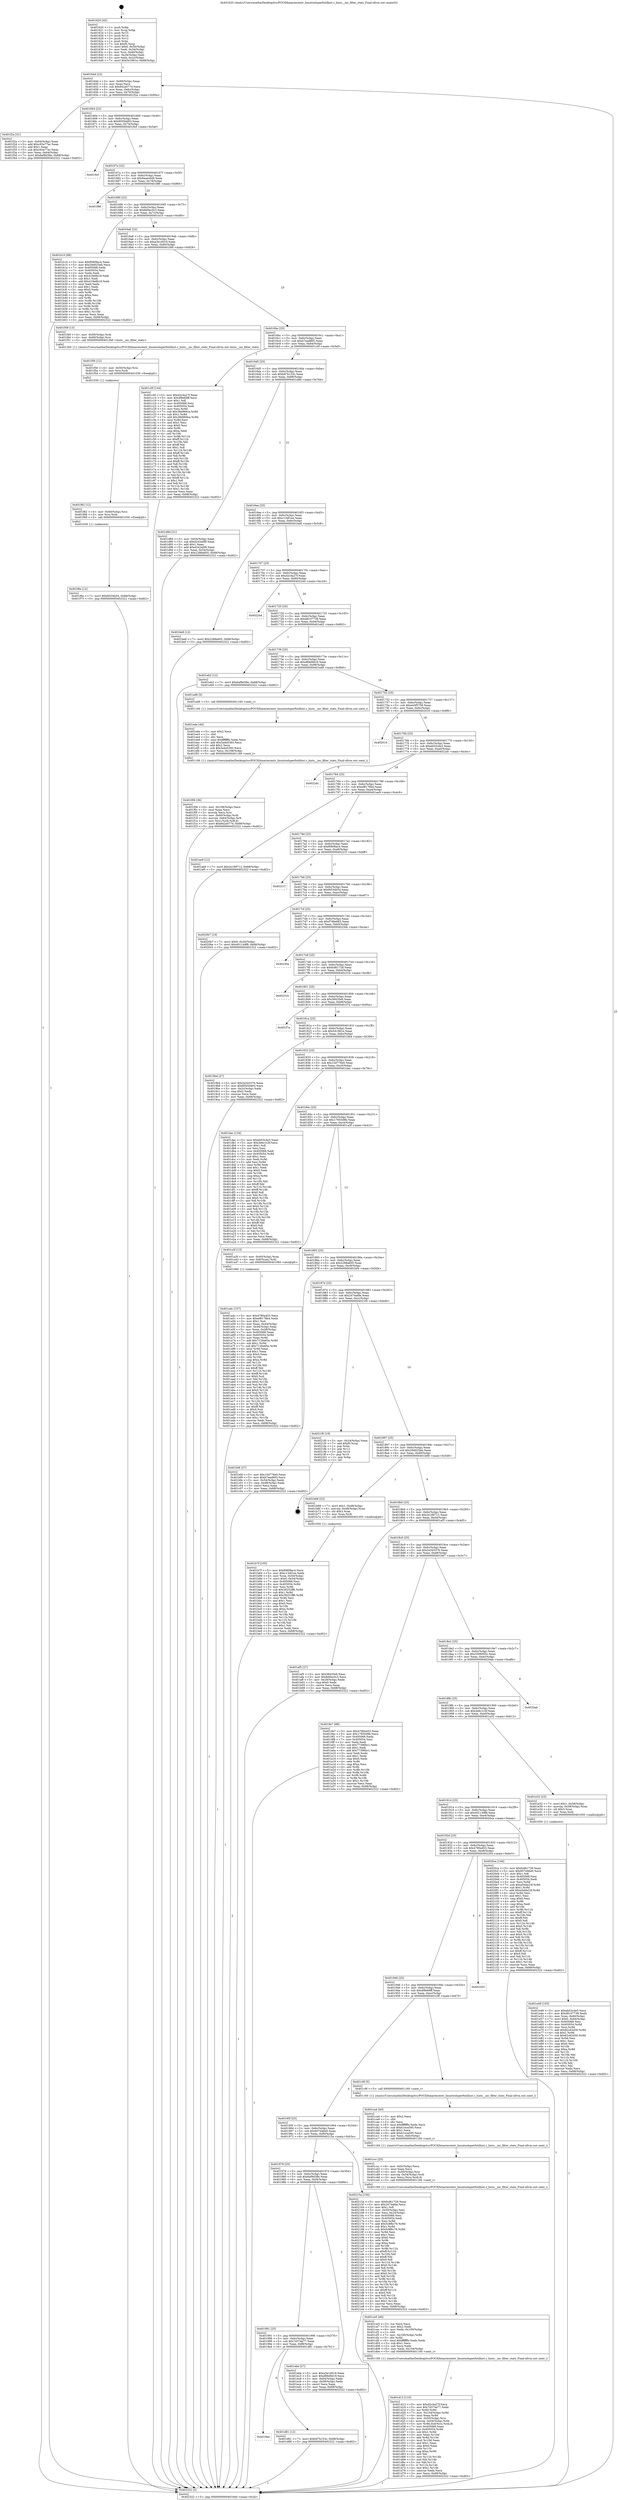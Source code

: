 digraph "0x401620" {
  label = "0x401620 (/mnt/c/Users/mathe/Desktop/tcc/POCII/binaries/extr_linuxtoolsperfutilhist.c_hists__inc_filter_stats_Final-ollvm.out::main(0))"
  labelloc = "t"
  node[shape=record]

  Entry [label="",width=0.3,height=0.3,shape=circle,fillcolor=black,style=filled]
  "0x40164d" [label="{
     0x40164d [23]\l
     | [instrs]\l
     &nbsp;&nbsp;0x40164d \<+3\>: mov -0x68(%rbp),%eax\l
     &nbsp;&nbsp;0x401650 \<+2\>: mov %eax,%ecx\l
     &nbsp;&nbsp;0x401652 \<+6\>: sub $0x842a077d,%ecx\l
     &nbsp;&nbsp;0x401658 \<+3\>: mov %eax,-0x6c(%rbp)\l
     &nbsp;&nbsp;0x40165b \<+3\>: mov %ecx,-0x70(%rbp)\l
     &nbsp;&nbsp;0x40165e \<+6\>: je 0000000000401f2a \<main+0x90a\>\l
  }"]
  "0x401f2a" [label="{
     0x401f2a [31]\l
     | [instrs]\l
     &nbsp;&nbsp;0x401f2a \<+3\>: mov -0x64(%rbp),%eax\l
     &nbsp;&nbsp;0x401f2d \<+5\>: add $0xc93a77ac,%eax\l
     &nbsp;&nbsp;0x401f32 \<+3\>: add $0x1,%eax\l
     &nbsp;&nbsp;0x401f35 \<+5\>: sub $0xc93a77ac,%eax\l
     &nbsp;&nbsp;0x401f3a \<+3\>: mov %eax,-0x64(%rbp)\l
     &nbsp;&nbsp;0x401f3d \<+7\>: movl $0x6af9d38e,-0x68(%rbp)\l
     &nbsp;&nbsp;0x401f44 \<+5\>: jmp 0000000000402322 \<main+0xd02\>\l
  }"]
  "0x401664" [label="{
     0x401664 [22]\l
     | [instrs]\l
     &nbsp;&nbsp;0x401664 \<+5\>: jmp 0000000000401669 \<main+0x49\>\l
     &nbsp;&nbsp;0x401669 \<+3\>: mov -0x6c(%rbp),%eax\l
     &nbsp;&nbsp;0x40166c \<+5\>: sub $0x8505dd03,%eax\l
     &nbsp;&nbsp;0x401671 \<+3\>: mov %eax,-0x74(%rbp)\l
     &nbsp;&nbsp;0x401674 \<+6\>: je 00000000004019cf \<main+0x3af\>\l
  }"]
  Exit [label="",width=0.3,height=0.3,shape=circle,fillcolor=black,style=filled,peripheries=2]
  "0x4019cf" [label="{
     0x4019cf\l
  }", style=dashed]
  "0x40167a" [label="{
     0x40167a [22]\l
     | [instrs]\l
     &nbsp;&nbsp;0x40167a \<+5\>: jmp 000000000040167f \<main+0x5f\>\l
     &nbsp;&nbsp;0x40167f \<+3\>: mov -0x6c(%rbp),%eax\l
     &nbsp;&nbsp;0x401682 \<+5\>: sub $0x8aaec649,%eax\l
     &nbsp;&nbsp;0x401687 \<+3\>: mov %eax,-0x78(%rbp)\l
     &nbsp;&nbsp;0x40168a \<+6\>: je 0000000000401f86 \<main+0x966\>\l
  }"]
  "0x401f6e" [label="{
     0x401f6e [12]\l
     | [instrs]\l
     &nbsp;&nbsp;0x401f6e \<+7\>: movl $0xf4534b54,-0x68(%rbp)\l
     &nbsp;&nbsp;0x401f75 \<+5\>: jmp 0000000000402322 \<main+0xd02\>\l
  }"]
  "0x401f86" [label="{
     0x401f86\l
  }", style=dashed]
  "0x401690" [label="{
     0x401690 [22]\l
     | [instrs]\l
     &nbsp;&nbsp;0x401690 \<+5\>: jmp 0000000000401695 \<main+0x75\>\l
     &nbsp;&nbsp;0x401695 \<+3\>: mov -0x6c(%rbp),%eax\l
     &nbsp;&nbsp;0x401698 \<+5\>: sub $0x8d0ec0c3,%eax\l
     &nbsp;&nbsp;0x40169d \<+3\>: mov %eax,-0x7c(%rbp)\l
     &nbsp;&nbsp;0x4016a0 \<+6\>: je 0000000000401b10 \<main+0x4f0\>\l
  }"]
  "0x401f62" [label="{
     0x401f62 [12]\l
     | [instrs]\l
     &nbsp;&nbsp;0x401f62 \<+4\>: mov -0x60(%rbp),%rsi\l
     &nbsp;&nbsp;0x401f66 \<+3\>: mov %rsi,%rdi\l
     &nbsp;&nbsp;0x401f69 \<+5\>: call 0000000000401030 \<free@plt\>\l
     | [calls]\l
     &nbsp;&nbsp;0x401030 \{1\} (unknown)\l
  }"]
  "0x401b10" [label="{
     0x401b10 [88]\l
     | [instrs]\l
     &nbsp;&nbsp;0x401b10 \<+5\>: mov $0xf0808ac4,%eax\l
     &nbsp;&nbsp;0x401b15 \<+5\>: mov $0x29d025eb,%ecx\l
     &nbsp;&nbsp;0x401b1a \<+7\>: mov 0x405068,%edx\l
     &nbsp;&nbsp;0x401b21 \<+7\>: mov 0x405054,%esi\l
     &nbsp;&nbsp;0x401b28 \<+2\>: mov %edx,%edi\l
     &nbsp;&nbsp;0x401b2a \<+6\>: sub $0x419e8b18,%edi\l
     &nbsp;&nbsp;0x401b30 \<+3\>: sub $0x1,%edi\l
     &nbsp;&nbsp;0x401b33 \<+6\>: add $0x419e8b18,%edi\l
     &nbsp;&nbsp;0x401b39 \<+3\>: imul %edi,%edx\l
     &nbsp;&nbsp;0x401b3c \<+3\>: and $0x1,%edx\l
     &nbsp;&nbsp;0x401b3f \<+3\>: cmp $0x0,%edx\l
     &nbsp;&nbsp;0x401b42 \<+4\>: sete %r8b\l
     &nbsp;&nbsp;0x401b46 \<+3\>: cmp $0xa,%esi\l
     &nbsp;&nbsp;0x401b49 \<+4\>: setl %r9b\l
     &nbsp;&nbsp;0x401b4d \<+3\>: mov %r8b,%r10b\l
     &nbsp;&nbsp;0x401b50 \<+3\>: and %r9b,%r10b\l
     &nbsp;&nbsp;0x401b53 \<+3\>: xor %r9b,%r8b\l
     &nbsp;&nbsp;0x401b56 \<+3\>: or %r8b,%r10b\l
     &nbsp;&nbsp;0x401b59 \<+4\>: test $0x1,%r10b\l
     &nbsp;&nbsp;0x401b5d \<+3\>: cmovne %ecx,%eax\l
     &nbsp;&nbsp;0x401b60 \<+3\>: mov %eax,-0x68(%rbp)\l
     &nbsp;&nbsp;0x401b63 \<+5\>: jmp 0000000000402322 \<main+0xd02\>\l
  }"]
  "0x4016a6" [label="{
     0x4016a6 [22]\l
     | [instrs]\l
     &nbsp;&nbsp;0x4016a6 \<+5\>: jmp 00000000004016ab \<main+0x8b\>\l
     &nbsp;&nbsp;0x4016ab \<+3\>: mov -0x6c(%rbp),%eax\l
     &nbsp;&nbsp;0x4016ae \<+5\>: sub $0xa3e1d019,%eax\l
     &nbsp;&nbsp;0x4016b3 \<+3\>: mov %eax,-0x80(%rbp)\l
     &nbsp;&nbsp;0x4016b6 \<+6\>: je 0000000000401f49 \<main+0x929\>\l
  }"]
  "0x401f56" [label="{
     0x401f56 [12]\l
     | [instrs]\l
     &nbsp;&nbsp;0x401f56 \<+4\>: mov -0x50(%rbp),%rsi\l
     &nbsp;&nbsp;0x401f5a \<+3\>: mov %rsi,%rdi\l
     &nbsp;&nbsp;0x401f5d \<+5\>: call 0000000000401030 \<free@plt\>\l
     | [calls]\l
     &nbsp;&nbsp;0x401030 \{1\} (unknown)\l
  }"]
  "0x401f49" [label="{
     0x401f49 [13]\l
     | [instrs]\l
     &nbsp;&nbsp;0x401f49 \<+4\>: mov -0x50(%rbp),%rdi\l
     &nbsp;&nbsp;0x401f4d \<+4\>: mov -0x60(%rbp),%rsi\l
     &nbsp;&nbsp;0x401f51 \<+5\>: call 00000000004013b0 \<hists__inc_filter_stats\>\l
     | [calls]\l
     &nbsp;&nbsp;0x4013b0 \{1\} (/mnt/c/Users/mathe/Desktop/tcc/POCII/binaries/extr_linuxtoolsperfutilhist.c_hists__inc_filter_stats_Final-ollvm.out::hists__inc_filter_stats)\l
  }"]
  "0x4016bc" [label="{
     0x4016bc [25]\l
     | [instrs]\l
     &nbsp;&nbsp;0x4016bc \<+5\>: jmp 00000000004016c1 \<main+0xa1\>\l
     &nbsp;&nbsp;0x4016c1 \<+3\>: mov -0x6c(%rbp),%eax\l
     &nbsp;&nbsp;0x4016c4 \<+5\>: sub $0xb7aad805,%eax\l
     &nbsp;&nbsp;0x4016c9 \<+6\>: mov %eax,-0x84(%rbp)\l
     &nbsp;&nbsp;0x4016cf \<+6\>: je 0000000000401c0f \<main+0x5ef\>\l
  }"]
  "0x401f06" [label="{
     0x401f06 [36]\l
     | [instrs]\l
     &nbsp;&nbsp;0x401f06 \<+6\>: mov -0x108(%rbp),%ecx\l
     &nbsp;&nbsp;0x401f0c \<+3\>: imul %eax,%ecx\l
     &nbsp;&nbsp;0x401f0f \<+3\>: movslq %ecx,%rsi\l
     &nbsp;&nbsp;0x401f12 \<+4\>: mov -0x60(%rbp),%rdi\l
     &nbsp;&nbsp;0x401f16 \<+4\>: movslq -0x64(%rbp),%r8\l
     &nbsp;&nbsp;0x401f1a \<+4\>: mov %rsi,(%rdi,%r8,8)\l
     &nbsp;&nbsp;0x401f1e \<+7\>: movl $0x842a077d,-0x68(%rbp)\l
     &nbsp;&nbsp;0x401f25 \<+5\>: jmp 0000000000402322 \<main+0xd02\>\l
  }"]
  "0x401c0f" [label="{
     0x401c0f [144]\l
     | [instrs]\l
     &nbsp;&nbsp;0x401c0f \<+5\>: mov $0xd2c4a27f,%eax\l
     &nbsp;&nbsp;0x401c14 \<+5\>: mov $0x4f9e69ff,%ecx\l
     &nbsp;&nbsp;0x401c19 \<+2\>: mov $0x1,%dl\l
     &nbsp;&nbsp;0x401c1b \<+7\>: mov 0x405068,%esi\l
     &nbsp;&nbsp;0x401c22 \<+7\>: mov 0x405054,%edi\l
     &nbsp;&nbsp;0x401c29 \<+3\>: mov %esi,%r8d\l
     &nbsp;&nbsp;0x401c2c \<+7\>: sub $0x38d969ca,%r8d\l
     &nbsp;&nbsp;0x401c33 \<+4\>: sub $0x1,%r8d\l
     &nbsp;&nbsp;0x401c37 \<+7\>: add $0x38d969ca,%r8d\l
     &nbsp;&nbsp;0x401c3e \<+4\>: imul %r8d,%esi\l
     &nbsp;&nbsp;0x401c42 \<+3\>: and $0x1,%esi\l
     &nbsp;&nbsp;0x401c45 \<+3\>: cmp $0x0,%esi\l
     &nbsp;&nbsp;0x401c48 \<+4\>: sete %r9b\l
     &nbsp;&nbsp;0x401c4c \<+3\>: cmp $0xa,%edi\l
     &nbsp;&nbsp;0x401c4f \<+4\>: setl %r10b\l
     &nbsp;&nbsp;0x401c53 \<+3\>: mov %r9b,%r11b\l
     &nbsp;&nbsp;0x401c56 \<+4\>: xor $0xff,%r11b\l
     &nbsp;&nbsp;0x401c5a \<+3\>: mov %r10b,%bl\l
     &nbsp;&nbsp;0x401c5d \<+3\>: xor $0xff,%bl\l
     &nbsp;&nbsp;0x401c60 \<+3\>: xor $0x1,%dl\l
     &nbsp;&nbsp;0x401c63 \<+3\>: mov %r11b,%r14b\l
     &nbsp;&nbsp;0x401c66 \<+4\>: and $0xff,%r14b\l
     &nbsp;&nbsp;0x401c6a \<+3\>: and %dl,%r9b\l
     &nbsp;&nbsp;0x401c6d \<+3\>: mov %bl,%r15b\l
     &nbsp;&nbsp;0x401c70 \<+4\>: and $0xff,%r15b\l
     &nbsp;&nbsp;0x401c74 \<+3\>: and %dl,%r10b\l
     &nbsp;&nbsp;0x401c77 \<+3\>: or %r9b,%r14b\l
     &nbsp;&nbsp;0x401c7a \<+3\>: or %r10b,%r15b\l
     &nbsp;&nbsp;0x401c7d \<+3\>: xor %r15b,%r14b\l
     &nbsp;&nbsp;0x401c80 \<+3\>: or %bl,%r11b\l
     &nbsp;&nbsp;0x401c83 \<+4\>: xor $0xff,%r11b\l
     &nbsp;&nbsp;0x401c87 \<+3\>: or $0x1,%dl\l
     &nbsp;&nbsp;0x401c8a \<+3\>: and %dl,%r11b\l
     &nbsp;&nbsp;0x401c8d \<+3\>: or %r11b,%r14b\l
     &nbsp;&nbsp;0x401c90 \<+4\>: test $0x1,%r14b\l
     &nbsp;&nbsp;0x401c94 \<+3\>: cmovne %ecx,%eax\l
     &nbsp;&nbsp;0x401c97 \<+3\>: mov %eax,-0x68(%rbp)\l
     &nbsp;&nbsp;0x401c9a \<+5\>: jmp 0000000000402322 \<main+0xd02\>\l
  }"]
  "0x4016d5" [label="{
     0x4016d5 [25]\l
     | [instrs]\l
     &nbsp;&nbsp;0x4016d5 \<+5\>: jmp 00000000004016da \<main+0xba\>\l
     &nbsp;&nbsp;0x4016da \<+3\>: mov -0x6c(%rbp),%eax\l
     &nbsp;&nbsp;0x4016dd \<+5\>: sub $0xb97b153c,%eax\l
     &nbsp;&nbsp;0x4016e2 \<+6\>: mov %eax,-0x88(%rbp)\l
     &nbsp;&nbsp;0x4016e8 \<+6\>: je 0000000000401d8d \<main+0x76d\>\l
  }"]
  "0x401ede" [label="{
     0x401ede [40]\l
     | [instrs]\l
     &nbsp;&nbsp;0x401ede \<+5\>: mov $0x2,%ecx\l
     &nbsp;&nbsp;0x401ee3 \<+1\>: cltd\l
     &nbsp;&nbsp;0x401ee4 \<+2\>: idiv %ecx\l
     &nbsp;&nbsp;0x401ee6 \<+6\>: imul $0xfffffffe,%edx,%ecx\l
     &nbsp;&nbsp;0x401eec \<+6\>: add $0x5a4e5393,%ecx\l
     &nbsp;&nbsp;0x401ef2 \<+3\>: add $0x1,%ecx\l
     &nbsp;&nbsp;0x401ef5 \<+6\>: sub $0x5a4e5393,%ecx\l
     &nbsp;&nbsp;0x401efb \<+6\>: mov %ecx,-0x108(%rbp)\l
     &nbsp;&nbsp;0x401f01 \<+5\>: call 0000000000401160 \<next_i\>\l
     | [calls]\l
     &nbsp;&nbsp;0x401160 \{1\} (/mnt/c/Users/mathe/Desktop/tcc/POCII/binaries/extr_linuxtoolsperfutilhist.c_hists__inc_filter_stats_Final-ollvm.out::next_i)\l
  }"]
  "0x401d8d" [label="{
     0x401d8d [31]\l
     | [instrs]\l
     &nbsp;&nbsp;0x401d8d \<+3\>: mov -0x54(%rbp),%eax\l
     &nbsp;&nbsp;0x401d90 \<+5\>: sub $0xd242a0f9,%eax\l
     &nbsp;&nbsp;0x401d95 \<+3\>: add $0x1,%eax\l
     &nbsp;&nbsp;0x401d98 \<+5\>: add $0xd242a0f9,%eax\l
     &nbsp;&nbsp;0x401d9d \<+3\>: mov %eax,-0x54(%rbp)\l
     &nbsp;&nbsp;0x401da0 \<+7\>: movl $0x2288a605,-0x68(%rbp)\l
     &nbsp;&nbsp;0x401da7 \<+5\>: jmp 0000000000402322 \<main+0xd02\>\l
  }"]
  "0x4016ee" [label="{
     0x4016ee [25]\l
     | [instrs]\l
     &nbsp;&nbsp;0x4016ee \<+5\>: jmp 00000000004016f3 \<main+0xd3\>\l
     &nbsp;&nbsp;0x4016f3 \<+3\>: mov -0x6c(%rbp),%eax\l
     &nbsp;&nbsp;0x4016f6 \<+5\>: sub $0xc13df1ee,%eax\l
     &nbsp;&nbsp;0x4016fb \<+6\>: mov %eax,-0x8c(%rbp)\l
     &nbsp;&nbsp;0x401701 \<+6\>: je 0000000000401be8 \<main+0x5c8\>\l
  }"]
  "0x401e49" [label="{
     0x401e49 [105]\l
     | [instrs]\l
     &nbsp;&nbsp;0x401e49 \<+5\>: mov $0xeb53c4e3,%ecx\l
     &nbsp;&nbsp;0x401e4e \<+5\>: mov $0xd8107739,%edx\l
     &nbsp;&nbsp;0x401e53 \<+4\>: mov %rax,-0x60(%rbp)\l
     &nbsp;&nbsp;0x401e57 \<+7\>: movl $0x0,-0x64(%rbp)\l
     &nbsp;&nbsp;0x401e5e \<+7\>: mov 0x405068,%esi\l
     &nbsp;&nbsp;0x401e65 \<+8\>: mov 0x405054,%r8d\l
     &nbsp;&nbsp;0x401e6d \<+3\>: mov %esi,%r9d\l
     &nbsp;&nbsp;0x401e70 \<+7\>: add $0x62c62d30,%r9d\l
     &nbsp;&nbsp;0x401e77 \<+4\>: sub $0x1,%r9d\l
     &nbsp;&nbsp;0x401e7b \<+7\>: sub $0x62c62d30,%r9d\l
     &nbsp;&nbsp;0x401e82 \<+4\>: imul %r9d,%esi\l
     &nbsp;&nbsp;0x401e86 \<+3\>: and $0x1,%esi\l
     &nbsp;&nbsp;0x401e89 \<+3\>: cmp $0x0,%esi\l
     &nbsp;&nbsp;0x401e8c \<+4\>: sete %r10b\l
     &nbsp;&nbsp;0x401e90 \<+4\>: cmp $0xa,%r8d\l
     &nbsp;&nbsp;0x401e94 \<+4\>: setl %r11b\l
     &nbsp;&nbsp;0x401e98 \<+3\>: mov %r10b,%bl\l
     &nbsp;&nbsp;0x401e9b \<+3\>: and %r11b,%bl\l
     &nbsp;&nbsp;0x401e9e \<+3\>: xor %r11b,%r10b\l
     &nbsp;&nbsp;0x401ea1 \<+3\>: or %r10b,%bl\l
     &nbsp;&nbsp;0x401ea4 \<+3\>: test $0x1,%bl\l
     &nbsp;&nbsp;0x401ea7 \<+3\>: cmovne %edx,%ecx\l
     &nbsp;&nbsp;0x401eaa \<+3\>: mov %ecx,-0x68(%rbp)\l
     &nbsp;&nbsp;0x401ead \<+5\>: jmp 0000000000402322 \<main+0xd02\>\l
  }"]
  "0x401be8" [label="{
     0x401be8 [12]\l
     | [instrs]\l
     &nbsp;&nbsp;0x401be8 \<+7\>: movl $0x2288a605,-0x68(%rbp)\l
     &nbsp;&nbsp;0x401bef \<+5\>: jmp 0000000000402322 \<main+0xd02\>\l
  }"]
  "0x401707" [label="{
     0x401707 [25]\l
     | [instrs]\l
     &nbsp;&nbsp;0x401707 \<+5\>: jmp 000000000040170c \<main+0xec\>\l
     &nbsp;&nbsp;0x40170c \<+3\>: mov -0x6c(%rbp),%eax\l
     &nbsp;&nbsp;0x40170f \<+5\>: sub $0xd2c4a27f,%eax\l
     &nbsp;&nbsp;0x401714 \<+6\>: mov %eax,-0x90(%rbp)\l
     &nbsp;&nbsp;0x40171a \<+6\>: je 000000000040224d \<main+0xc2d\>\l
  }"]
  "0x4019aa" [label="{
     0x4019aa\l
  }", style=dashed]
  "0x40224d" [label="{
     0x40224d\l
  }", style=dashed]
  "0x401720" [label="{
     0x401720 [25]\l
     | [instrs]\l
     &nbsp;&nbsp;0x401720 \<+5\>: jmp 0000000000401725 \<main+0x105\>\l
     &nbsp;&nbsp;0x401725 \<+3\>: mov -0x6c(%rbp),%eax\l
     &nbsp;&nbsp;0x401728 \<+5\>: sub $0xd8107739,%eax\l
     &nbsp;&nbsp;0x40172d \<+6\>: mov %eax,-0x94(%rbp)\l
     &nbsp;&nbsp;0x401733 \<+6\>: je 0000000000401eb2 \<main+0x892\>\l
  }"]
  "0x401d81" [label="{
     0x401d81 [12]\l
     | [instrs]\l
     &nbsp;&nbsp;0x401d81 \<+7\>: movl $0xb97b153c,-0x68(%rbp)\l
     &nbsp;&nbsp;0x401d88 \<+5\>: jmp 0000000000402322 \<main+0xd02\>\l
  }"]
  "0x401eb2" [label="{
     0x401eb2 [12]\l
     | [instrs]\l
     &nbsp;&nbsp;0x401eb2 \<+7\>: movl $0x6af9d38e,-0x68(%rbp)\l
     &nbsp;&nbsp;0x401eb9 \<+5\>: jmp 0000000000402322 \<main+0xd02\>\l
  }"]
  "0x401739" [label="{
     0x401739 [25]\l
     | [instrs]\l
     &nbsp;&nbsp;0x401739 \<+5\>: jmp 000000000040173e \<main+0x11e\>\l
     &nbsp;&nbsp;0x40173e \<+3\>: mov -0x6c(%rbp),%eax\l
     &nbsp;&nbsp;0x401741 \<+5\>: sub $0xd89d9d19,%eax\l
     &nbsp;&nbsp;0x401746 \<+6\>: mov %eax,-0x98(%rbp)\l
     &nbsp;&nbsp;0x40174c \<+6\>: je 0000000000401ed9 \<main+0x8b9\>\l
  }"]
  "0x401991" [label="{
     0x401991 [25]\l
     | [instrs]\l
     &nbsp;&nbsp;0x401991 \<+5\>: jmp 0000000000401996 \<main+0x376\>\l
     &nbsp;&nbsp;0x401996 \<+3\>: mov -0x6c(%rbp),%eax\l
     &nbsp;&nbsp;0x401999 \<+5\>: sub $0x7d374e77,%eax\l
     &nbsp;&nbsp;0x40199e \<+6\>: mov %eax,-0xf8(%rbp)\l
     &nbsp;&nbsp;0x4019a4 \<+6\>: je 0000000000401d81 \<main+0x761\>\l
  }"]
  "0x401ed9" [label="{
     0x401ed9 [5]\l
     | [instrs]\l
     &nbsp;&nbsp;0x401ed9 \<+5\>: call 0000000000401160 \<next_i\>\l
     | [calls]\l
     &nbsp;&nbsp;0x401160 \{1\} (/mnt/c/Users/mathe/Desktop/tcc/POCII/binaries/extr_linuxtoolsperfutilhist.c_hists__inc_filter_stats_Final-ollvm.out::next_i)\l
  }"]
  "0x401752" [label="{
     0x401752 [25]\l
     | [instrs]\l
     &nbsp;&nbsp;0x401752 \<+5\>: jmp 0000000000401757 \<main+0x137\>\l
     &nbsp;&nbsp;0x401757 \<+3\>: mov -0x6c(%rbp),%eax\l
     &nbsp;&nbsp;0x40175a \<+5\>: sub $0xe43f5759,%eax\l
     &nbsp;&nbsp;0x40175f \<+6\>: mov %eax,-0x9c(%rbp)\l
     &nbsp;&nbsp;0x401765 \<+6\>: je 0000000000402016 \<main+0x9f6\>\l
  }"]
  "0x401ebe" [label="{
     0x401ebe [27]\l
     | [instrs]\l
     &nbsp;&nbsp;0x401ebe \<+5\>: mov $0xa3e1d019,%eax\l
     &nbsp;&nbsp;0x401ec3 \<+5\>: mov $0xd89d9d19,%ecx\l
     &nbsp;&nbsp;0x401ec8 \<+3\>: mov -0x64(%rbp),%edx\l
     &nbsp;&nbsp;0x401ecb \<+3\>: cmp -0x58(%rbp),%edx\l
     &nbsp;&nbsp;0x401ece \<+3\>: cmovl %ecx,%eax\l
     &nbsp;&nbsp;0x401ed1 \<+3\>: mov %eax,-0x68(%rbp)\l
     &nbsp;&nbsp;0x401ed4 \<+5\>: jmp 0000000000402322 \<main+0xd02\>\l
  }"]
  "0x402016" [label="{
     0x402016\l
  }", style=dashed]
  "0x40176b" [label="{
     0x40176b [25]\l
     | [instrs]\l
     &nbsp;&nbsp;0x40176b \<+5\>: jmp 0000000000401770 \<main+0x150\>\l
     &nbsp;&nbsp;0x401770 \<+3\>: mov -0x6c(%rbp),%eax\l
     &nbsp;&nbsp;0x401773 \<+5\>: sub $0xeb53c4e3,%eax\l
     &nbsp;&nbsp;0x401778 \<+6\>: mov %eax,-0xa0(%rbp)\l
     &nbsp;&nbsp;0x40177e \<+6\>: je 00000000004022dc \<main+0xcbc\>\l
  }"]
  "0x401978" [label="{
     0x401978 [25]\l
     | [instrs]\l
     &nbsp;&nbsp;0x401978 \<+5\>: jmp 000000000040197d \<main+0x35d\>\l
     &nbsp;&nbsp;0x40197d \<+3\>: mov -0x6c(%rbp),%eax\l
     &nbsp;&nbsp;0x401980 \<+5\>: sub $0x6af9d38e,%eax\l
     &nbsp;&nbsp;0x401985 \<+6\>: mov %eax,-0xf4(%rbp)\l
     &nbsp;&nbsp;0x40198b \<+6\>: je 0000000000401ebe \<main+0x89e\>\l
  }"]
  "0x4022dc" [label="{
     0x4022dc\l
  }", style=dashed]
  "0x401784" [label="{
     0x401784 [25]\l
     | [instrs]\l
     &nbsp;&nbsp;0x401784 \<+5\>: jmp 0000000000401789 \<main+0x169\>\l
     &nbsp;&nbsp;0x401789 \<+3\>: mov -0x6c(%rbp),%eax\l
     &nbsp;&nbsp;0x40178c \<+5\>: sub $0xef8178b4,%eax\l
     &nbsp;&nbsp;0x401791 \<+6\>: mov %eax,-0xa4(%rbp)\l
     &nbsp;&nbsp;0x401797 \<+6\>: je 0000000000401ae9 \<main+0x4c9\>\l
  }"]
  "0x40215a" [label="{
     0x40215a [150]\l
     | [instrs]\l
     &nbsp;&nbsp;0x40215a \<+5\>: mov $0xfcd61728,%eax\l
     &nbsp;&nbsp;0x40215f \<+5\>: mov $0x2474afde,%ecx\l
     &nbsp;&nbsp;0x402164 \<+2\>: mov $0x1,%dl\l
     &nbsp;&nbsp;0x402166 \<+3\>: mov -0x30(%rbp),%esi\l
     &nbsp;&nbsp;0x402169 \<+3\>: mov %esi,-0x24(%rbp)\l
     &nbsp;&nbsp;0x40216c \<+7\>: mov 0x405068,%esi\l
     &nbsp;&nbsp;0x402173 \<+7\>: mov 0x405054,%edi\l
     &nbsp;&nbsp;0x40217a \<+3\>: mov %esi,%r8d\l
     &nbsp;&nbsp;0x40217d \<+7\>: add $0x5c8fbc76,%r8d\l
     &nbsp;&nbsp;0x402184 \<+4\>: sub $0x1,%r8d\l
     &nbsp;&nbsp;0x402188 \<+7\>: sub $0x5c8fbc76,%r8d\l
     &nbsp;&nbsp;0x40218f \<+4\>: imul %r8d,%esi\l
     &nbsp;&nbsp;0x402193 \<+3\>: and $0x1,%esi\l
     &nbsp;&nbsp;0x402196 \<+3\>: cmp $0x0,%esi\l
     &nbsp;&nbsp;0x402199 \<+4\>: sete %r9b\l
     &nbsp;&nbsp;0x40219d \<+3\>: cmp $0xa,%edi\l
     &nbsp;&nbsp;0x4021a0 \<+4\>: setl %r10b\l
     &nbsp;&nbsp;0x4021a4 \<+3\>: mov %r9b,%r11b\l
     &nbsp;&nbsp;0x4021a7 \<+4\>: xor $0xff,%r11b\l
     &nbsp;&nbsp;0x4021ab \<+3\>: mov %r10b,%bl\l
     &nbsp;&nbsp;0x4021ae \<+3\>: xor $0xff,%bl\l
     &nbsp;&nbsp;0x4021b1 \<+3\>: xor $0x0,%dl\l
     &nbsp;&nbsp;0x4021b4 \<+3\>: mov %r11b,%r14b\l
     &nbsp;&nbsp;0x4021b7 \<+4\>: and $0x0,%r14b\l
     &nbsp;&nbsp;0x4021bb \<+3\>: and %dl,%r9b\l
     &nbsp;&nbsp;0x4021be \<+3\>: mov %bl,%r15b\l
     &nbsp;&nbsp;0x4021c1 \<+4\>: and $0x0,%r15b\l
     &nbsp;&nbsp;0x4021c5 \<+3\>: and %dl,%r10b\l
     &nbsp;&nbsp;0x4021c8 \<+3\>: or %r9b,%r14b\l
     &nbsp;&nbsp;0x4021cb \<+3\>: or %r10b,%r15b\l
     &nbsp;&nbsp;0x4021ce \<+3\>: xor %r15b,%r14b\l
     &nbsp;&nbsp;0x4021d1 \<+3\>: or %bl,%r11b\l
     &nbsp;&nbsp;0x4021d4 \<+4\>: xor $0xff,%r11b\l
     &nbsp;&nbsp;0x4021d8 \<+3\>: or $0x0,%dl\l
     &nbsp;&nbsp;0x4021db \<+3\>: and %dl,%r11b\l
     &nbsp;&nbsp;0x4021de \<+3\>: or %r11b,%r14b\l
     &nbsp;&nbsp;0x4021e1 \<+4\>: test $0x1,%r14b\l
     &nbsp;&nbsp;0x4021e5 \<+3\>: cmovne %ecx,%eax\l
     &nbsp;&nbsp;0x4021e8 \<+3\>: mov %eax,-0x68(%rbp)\l
     &nbsp;&nbsp;0x4021eb \<+5\>: jmp 0000000000402322 \<main+0xd02\>\l
  }"]
  "0x401ae9" [label="{
     0x401ae9 [12]\l
     | [instrs]\l
     &nbsp;&nbsp;0x401ae9 \<+7\>: movl $0x2e189712,-0x68(%rbp)\l
     &nbsp;&nbsp;0x401af0 \<+5\>: jmp 0000000000402322 \<main+0xd02\>\l
  }"]
  "0x40179d" [label="{
     0x40179d [25]\l
     | [instrs]\l
     &nbsp;&nbsp;0x40179d \<+5\>: jmp 00000000004017a2 \<main+0x182\>\l
     &nbsp;&nbsp;0x4017a2 \<+3\>: mov -0x6c(%rbp),%eax\l
     &nbsp;&nbsp;0x4017a5 \<+5\>: sub $0xf0808ac4,%eax\l
     &nbsp;&nbsp;0x4017aa \<+6\>: mov %eax,-0xa8(%rbp)\l
     &nbsp;&nbsp;0x4017b0 \<+6\>: je 000000000040221f \<main+0xbff\>\l
  }"]
  "0x401d13" [label="{
     0x401d13 [110]\l
     | [instrs]\l
     &nbsp;&nbsp;0x401d13 \<+5\>: mov $0xd2c4a27f,%ecx\l
     &nbsp;&nbsp;0x401d18 \<+5\>: mov $0x7d374e77,%edx\l
     &nbsp;&nbsp;0x401d1d \<+3\>: xor %r8d,%r8d\l
     &nbsp;&nbsp;0x401d20 \<+7\>: mov -0x104(%rbp),%r9d\l
     &nbsp;&nbsp;0x401d27 \<+4\>: imul %eax,%r9d\l
     &nbsp;&nbsp;0x401d2b \<+4\>: mov -0x50(%rbp),%rsi\l
     &nbsp;&nbsp;0x401d2f \<+4\>: movslq -0x54(%rbp),%rdi\l
     &nbsp;&nbsp;0x401d33 \<+5\>: mov %r9d,0x4(%rsi,%rdi,8)\l
     &nbsp;&nbsp;0x401d38 \<+7\>: mov 0x405068,%eax\l
     &nbsp;&nbsp;0x401d3f \<+8\>: mov 0x405054,%r9d\l
     &nbsp;&nbsp;0x401d47 \<+4\>: sub $0x1,%r8d\l
     &nbsp;&nbsp;0x401d4b \<+3\>: mov %eax,%r10d\l
     &nbsp;&nbsp;0x401d4e \<+3\>: add %r8d,%r10d\l
     &nbsp;&nbsp;0x401d51 \<+4\>: imul %r10d,%eax\l
     &nbsp;&nbsp;0x401d55 \<+3\>: and $0x1,%eax\l
     &nbsp;&nbsp;0x401d58 \<+3\>: cmp $0x0,%eax\l
     &nbsp;&nbsp;0x401d5b \<+4\>: sete %r11b\l
     &nbsp;&nbsp;0x401d5f \<+4\>: cmp $0xa,%r9d\l
     &nbsp;&nbsp;0x401d63 \<+3\>: setl %bl\l
     &nbsp;&nbsp;0x401d66 \<+3\>: mov %r11b,%r14b\l
     &nbsp;&nbsp;0x401d69 \<+3\>: and %bl,%r14b\l
     &nbsp;&nbsp;0x401d6c \<+3\>: xor %bl,%r11b\l
     &nbsp;&nbsp;0x401d6f \<+3\>: or %r11b,%r14b\l
     &nbsp;&nbsp;0x401d72 \<+4\>: test $0x1,%r14b\l
     &nbsp;&nbsp;0x401d76 \<+3\>: cmovne %edx,%ecx\l
     &nbsp;&nbsp;0x401d79 \<+3\>: mov %ecx,-0x68(%rbp)\l
     &nbsp;&nbsp;0x401d7c \<+5\>: jmp 0000000000402322 \<main+0xd02\>\l
  }"]
  "0x40221f" [label="{
     0x40221f\l
  }", style=dashed]
  "0x4017b6" [label="{
     0x4017b6 [25]\l
     | [instrs]\l
     &nbsp;&nbsp;0x4017b6 \<+5\>: jmp 00000000004017bb \<main+0x19b\>\l
     &nbsp;&nbsp;0x4017bb \<+3\>: mov -0x6c(%rbp),%eax\l
     &nbsp;&nbsp;0x4017be \<+5\>: sub $0xf4534b54,%eax\l
     &nbsp;&nbsp;0x4017c3 \<+6\>: mov %eax,-0xac(%rbp)\l
     &nbsp;&nbsp;0x4017c9 \<+6\>: je 00000000004020b7 \<main+0xa97\>\l
  }"]
  "0x401ce5" [label="{
     0x401ce5 [46]\l
     | [instrs]\l
     &nbsp;&nbsp;0x401ce5 \<+2\>: xor %ecx,%ecx\l
     &nbsp;&nbsp;0x401ce7 \<+5\>: mov $0x2,%edx\l
     &nbsp;&nbsp;0x401cec \<+6\>: mov %edx,-0x100(%rbp)\l
     &nbsp;&nbsp;0x401cf2 \<+1\>: cltd\l
     &nbsp;&nbsp;0x401cf3 \<+7\>: mov -0x100(%rbp),%r8d\l
     &nbsp;&nbsp;0x401cfa \<+3\>: idiv %r8d\l
     &nbsp;&nbsp;0x401cfd \<+6\>: imul $0xfffffffe,%edx,%edx\l
     &nbsp;&nbsp;0x401d03 \<+3\>: sub $0x1,%ecx\l
     &nbsp;&nbsp;0x401d06 \<+2\>: sub %ecx,%edx\l
     &nbsp;&nbsp;0x401d08 \<+6\>: mov %edx,-0x104(%rbp)\l
     &nbsp;&nbsp;0x401d0e \<+5\>: call 0000000000401160 \<next_i\>\l
     | [calls]\l
     &nbsp;&nbsp;0x401160 \{1\} (/mnt/c/Users/mathe/Desktop/tcc/POCII/binaries/extr_linuxtoolsperfutilhist.c_hists__inc_filter_stats_Final-ollvm.out::next_i)\l
  }"]
  "0x4020b7" [label="{
     0x4020b7 [19]\l
     | [instrs]\l
     &nbsp;&nbsp;0x4020b7 \<+7\>: movl $0x0,-0x30(%rbp)\l
     &nbsp;&nbsp;0x4020be \<+7\>: movl $0x401149f8,-0x68(%rbp)\l
     &nbsp;&nbsp;0x4020c5 \<+5\>: jmp 0000000000402322 \<main+0xd02\>\l
  }"]
  "0x4017cf" [label="{
     0x4017cf [25]\l
     | [instrs]\l
     &nbsp;&nbsp;0x4017cf \<+5\>: jmp 00000000004017d4 \<main+0x1b4\>\l
     &nbsp;&nbsp;0x4017d4 \<+3\>: mov -0x6c(%rbp),%eax\l
     &nbsp;&nbsp;0x4017d7 \<+5\>: sub $0xf7d8e683,%eax\l
     &nbsp;&nbsp;0x4017dc \<+6\>: mov %eax,-0xb0(%rbp)\l
     &nbsp;&nbsp;0x4017e2 \<+6\>: je 000000000040230a \<main+0xcea\>\l
  }"]
  "0x401ccc" [label="{
     0x401ccc [25]\l
     | [instrs]\l
     &nbsp;&nbsp;0x401ccc \<+6\>: mov -0xfc(%rbp),%ecx\l
     &nbsp;&nbsp;0x401cd2 \<+3\>: imul %eax,%ecx\l
     &nbsp;&nbsp;0x401cd5 \<+4\>: mov -0x50(%rbp),%rsi\l
     &nbsp;&nbsp;0x401cd9 \<+4\>: movslq -0x54(%rbp),%rdi\l
     &nbsp;&nbsp;0x401cdd \<+3\>: mov %ecx,(%rsi,%rdi,8)\l
     &nbsp;&nbsp;0x401ce0 \<+5\>: call 0000000000401160 \<next_i\>\l
     | [calls]\l
     &nbsp;&nbsp;0x401160 \{1\} (/mnt/c/Users/mathe/Desktop/tcc/POCII/binaries/extr_linuxtoolsperfutilhist.c_hists__inc_filter_stats_Final-ollvm.out::next_i)\l
  }"]
  "0x40230a" [label="{
     0x40230a\l
  }", style=dashed]
  "0x4017e8" [label="{
     0x4017e8 [25]\l
     | [instrs]\l
     &nbsp;&nbsp;0x4017e8 \<+5\>: jmp 00000000004017ed \<main+0x1cd\>\l
     &nbsp;&nbsp;0x4017ed \<+3\>: mov -0x6c(%rbp),%eax\l
     &nbsp;&nbsp;0x4017f0 \<+5\>: sub $0xfcd61728,%eax\l
     &nbsp;&nbsp;0x4017f5 \<+6\>: mov %eax,-0xb4(%rbp)\l
     &nbsp;&nbsp;0x4017fb \<+6\>: je 000000000040231b \<main+0xcfb\>\l
  }"]
  "0x401ca4" [label="{
     0x401ca4 [40]\l
     | [instrs]\l
     &nbsp;&nbsp;0x401ca4 \<+5\>: mov $0x2,%ecx\l
     &nbsp;&nbsp;0x401ca9 \<+1\>: cltd\l
     &nbsp;&nbsp;0x401caa \<+2\>: idiv %ecx\l
     &nbsp;&nbsp;0x401cac \<+6\>: imul $0xfffffffe,%edx,%ecx\l
     &nbsp;&nbsp;0x401cb2 \<+6\>: sub $0xb1eca595,%ecx\l
     &nbsp;&nbsp;0x401cb8 \<+3\>: add $0x1,%ecx\l
     &nbsp;&nbsp;0x401cbb \<+6\>: add $0xb1eca595,%ecx\l
     &nbsp;&nbsp;0x401cc1 \<+6\>: mov %ecx,-0xfc(%rbp)\l
     &nbsp;&nbsp;0x401cc7 \<+5\>: call 0000000000401160 \<next_i\>\l
     | [calls]\l
     &nbsp;&nbsp;0x401160 \{1\} (/mnt/c/Users/mathe/Desktop/tcc/POCII/binaries/extr_linuxtoolsperfutilhist.c_hists__inc_filter_stats_Final-ollvm.out::next_i)\l
  }"]
  "0x40231b" [label="{
     0x40231b\l
  }", style=dashed]
  "0x401801" [label="{
     0x401801 [25]\l
     | [instrs]\l
     &nbsp;&nbsp;0x401801 \<+5\>: jmp 0000000000401806 \<main+0x1e6\>\l
     &nbsp;&nbsp;0x401806 \<+3\>: mov -0x6c(%rbp),%eax\l
     &nbsp;&nbsp;0x401809 \<+5\>: sub $0x38435e6,%eax\l
     &nbsp;&nbsp;0x40180e \<+6\>: mov %eax,-0xb8(%rbp)\l
     &nbsp;&nbsp;0x401814 \<+6\>: je 0000000000401f7a \<main+0x95a\>\l
  }"]
  "0x40195f" [label="{
     0x40195f [25]\l
     | [instrs]\l
     &nbsp;&nbsp;0x40195f \<+5\>: jmp 0000000000401964 \<main+0x344\>\l
     &nbsp;&nbsp;0x401964 \<+3\>: mov -0x6c(%rbp),%eax\l
     &nbsp;&nbsp;0x401967 \<+5\>: sub $0x607d46e0,%eax\l
     &nbsp;&nbsp;0x40196c \<+6\>: mov %eax,-0xf0(%rbp)\l
     &nbsp;&nbsp;0x401972 \<+6\>: je 000000000040215a \<main+0xb3a\>\l
  }"]
  "0x401f7a" [label="{
     0x401f7a\l
  }", style=dashed]
  "0x40181a" [label="{
     0x40181a [25]\l
     | [instrs]\l
     &nbsp;&nbsp;0x40181a \<+5\>: jmp 000000000040181f \<main+0x1ff\>\l
     &nbsp;&nbsp;0x40181f \<+3\>: mov -0x6c(%rbp),%eax\l
     &nbsp;&nbsp;0x401822 \<+5\>: sub $0x541961e,%eax\l
     &nbsp;&nbsp;0x401827 \<+6\>: mov %eax,-0xbc(%rbp)\l
     &nbsp;&nbsp;0x40182d \<+6\>: je 00000000004019b4 \<main+0x394\>\l
  }"]
  "0x401c9f" [label="{
     0x401c9f [5]\l
     | [instrs]\l
     &nbsp;&nbsp;0x401c9f \<+5\>: call 0000000000401160 \<next_i\>\l
     | [calls]\l
     &nbsp;&nbsp;0x401160 \{1\} (/mnt/c/Users/mathe/Desktop/tcc/POCII/binaries/extr_linuxtoolsperfutilhist.c_hists__inc_filter_stats_Final-ollvm.out::next_i)\l
  }"]
  "0x4019b4" [label="{
     0x4019b4 [27]\l
     | [instrs]\l
     &nbsp;&nbsp;0x4019b4 \<+5\>: mov $0x2e343376,%eax\l
     &nbsp;&nbsp;0x4019b9 \<+5\>: mov $0x8505dd03,%ecx\l
     &nbsp;&nbsp;0x4019be \<+3\>: mov -0x2c(%rbp),%edx\l
     &nbsp;&nbsp;0x4019c1 \<+3\>: cmp $0x2,%edx\l
     &nbsp;&nbsp;0x4019c4 \<+3\>: cmovne %ecx,%eax\l
     &nbsp;&nbsp;0x4019c7 \<+3\>: mov %eax,-0x68(%rbp)\l
     &nbsp;&nbsp;0x4019ca \<+5\>: jmp 0000000000402322 \<main+0xd02\>\l
  }"]
  "0x401833" [label="{
     0x401833 [25]\l
     | [instrs]\l
     &nbsp;&nbsp;0x401833 \<+5\>: jmp 0000000000401838 \<main+0x218\>\l
     &nbsp;&nbsp;0x401838 \<+3\>: mov -0x6c(%rbp),%eax\l
     &nbsp;&nbsp;0x40183b \<+5\>: sub $0x15d776e0,%eax\l
     &nbsp;&nbsp;0x401840 \<+6\>: mov %eax,-0xc0(%rbp)\l
     &nbsp;&nbsp;0x401846 \<+6\>: je 0000000000401dac \<main+0x78c\>\l
  }"]
  "0x402322" [label="{
     0x402322 [5]\l
     | [instrs]\l
     &nbsp;&nbsp;0x402322 \<+5\>: jmp 000000000040164d \<main+0x2d\>\l
  }"]
  "0x401620" [label="{
     0x401620 [45]\l
     | [instrs]\l
     &nbsp;&nbsp;0x401620 \<+1\>: push %rbp\l
     &nbsp;&nbsp;0x401621 \<+3\>: mov %rsp,%rbp\l
     &nbsp;&nbsp;0x401624 \<+2\>: push %r15\l
     &nbsp;&nbsp;0x401626 \<+2\>: push %r14\l
     &nbsp;&nbsp;0x401628 \<+2\>: push %r12\l
     &nbsp;&nbsp;0x40162a \<+1\>: push %rbx\l
     &nbsp;&nbsp;0x40162b \<+7\>: sub $0xf0,%rsp\l
     &nbsp;&nbsp;0x401632 \<+7\>: movl $0x0,-0x30(%rbp)\l
     &nbsp;&nbsp;0x401639 \<+3\>: mov %edi,-0x34(%rbp)\l
     &nbsp;&nbsp;0x40163c \<+4\>: mov %rsi,-0x40(%rbp)\l
     &nbsp;&nbsp;0x401640 \<+3\>: mov -0x34(%rbp),%edi\l
     &nbsp;&nbsp;0x401643 \<+3\>: mov %edi,-0x2c(%rbp)\l
     &nbsp;&nbsp;0x401646 \<+7\>: movl $0x541961e,-0x68(%rbp)\l
  }"]
  "0x401946" [label="{
     0x401946 [25]\l
     | [instrs]\l
     &nbsp;&nbsp;0x401946 \<+5\>: jmp 000000000040194b \<main+0x32b\>\l
     &nbsp;&nbsp;0x40194b \<+3\>: mov -0x6c(%rbp),%eax\l
     &nbsp;&nbsp;0x40194e \<+5\>: sub $0x4f9e69ff,%eax\l
     &nbsp;&nbsp;0x401953 \<+6\>: mov %eax,-0xec(%rbp)\l
     &nbsp;&nbsp;0x401959 \<+6\>: je 0000000000401c9f \<main+0x67f\>\l
  }"]
  "0x401dac" [label="{
     0x401dac [134]\l
     | [instrs]\l
     &nbsp;&nbsp;0x401dac \<+5\>: mov $0xeb53c4e3,%eax\l
     &nbsp;&nbsp;0x401db1 \<+5\>: mov $0x3e6c1c3f,%ecx\l
     &nbsp;&nbsp;0x401db6 \<+2\>: mov $0x1,%dl\l
     &nbsp;&nbsp;0x401db8 \<+2\>: xor %esi,%esi\l
     &nbsp;&nbsp;0x401dba \<+7\>: mov 0x405068,%edi\l
     &nbsp;&nbsp;0x401dc1 \<+8\>: mov 0x405054,%r8d\l
     &nbsp;&nbsp;0x401dc9 \<+3\>: sub $0x1,%esi\l
     &nbsp;&nbsp;0x401dcc \<+3\>: mov %edi,%r9d\l
     &nbsp;&nbsp;0x401dcf \<+3\>: add %esi,%r9d\l
     &nbsp;&nbsp;0x401dd2 \<+4\>: imul %r9d,%edi\l
     &nbsp;&nbsp;0x401dd6 \<+3\>: and $0x1,%edi\l
     &nbsp;&nbsp;0x401dd9 \<+3\>: cmp $0x0,%edi\l
     &nbsp;&nbsp;0x401ddc \<+4\>: sete %r10b\l
     &nbsp;&nbsp;0x401de0 \<+4\>: cmp $0xa,%r8d\l
     &nbsp;&nbsp;0x401de4 \<+4\>: setl %r11b\l
     &nbsp;&nbsp;0x401de8 \<+3\>: mov %r10b,%bl\l
     &nbsp;&nbsp;0x401deb \<+3\>: xor $0xff,%bl\l
     &nbsp;&nbsp;0x401dee \<+3\>: mov %r11b,%r14b\l
     &nbsp;&nbsp;0x401df1 \<+4\>: xor $0xff,%r14b\l
     &nbsp;&nbsp;0x401df5 \<+3\>: xor $0x0,%dl\l
     &nbsp;&nbsp;0x401df8 \<+3\>: mov %bl,%r15b\l
     &nbsp;&nbsp;0x401dfb \<+4\>: and $0x0,%r15b\l
     &nbsp;&nbsp;0x401dff \<+3\>: and %dl,%r10b\l
     &nbsp;&nbsp;0x401e02 \<+3\>: mov %r14b,%r12b\l
     &nbsp;&nbsp;0x401e05 \<+4\>: and $0x0,%r12b\l
     &nbsp;&nbsp;0x401e09 \<+3\>: and %dl,%r11b\l
     &nbsp;&nbsp;0x401e0c \<+3\>: or %r10b,%r15b\l
     &nbsp;&nbsp;0x401e0f \<+3\>: or %r11b,%r12b\l
     &nbsp;&nbsp;0x401e12 \<+3\>: xor %r12b,%r15b\l
     &nbsp;&nbsp;0x401e15 \<+3\>: or %r14b,%bl\l
     &nbsp;&nbsp;0x401e18 \<+3\>: xor $0xff,%bl\l
     &nbsp;&nbsp;0x401e1b \<+3\>: or $0x0,%dl\l
     &nbsp;&nbsp;0x401e1e \<+2\>: and %dl,%bl\l
     &nbsp;&nbsp;0x401e20 \<+3\>: or %bl,%r15b\l
     &nbsp;&nbsp;0x401e23 \<+4\>: test $0x1,%r15b\l
     &nbsp;&nbsp;0x401e27 \<+3\>: cmovne %ecx,%eax\l
     &nbsp;&nbsp;0x401e2a \<+3\>: mov %eax,-0x68(%rbp)\l
     &nbsp;&nbsp;0x401e2d \<+5\>: jmp 0000000000402322 \<main+0xd02\>\l
  }"]
  "0x40184c" [label="{
     0x40184c [25]\l
     | [instrs]\l
     &nbsp;&nbsp;0x40184c \<+5\>: jmp 0000000000401851 \<main+0x231\>\l
     &nbsp;&nbsp;0x401851 \<+3\>: mov -0x6c(%rbp),%eax\l
     &nbsp;&nbsp;0x401854 \<+5\>: sub $0x17955d9b,%eax\l
     &nbsp;&nbsp;0x401859 \<+6\>: mov %eax,-0xc4(%rbp)\l
     &nbsp;&nbsp;0x40185f \<+6\>: je 0000000000401a3f \<main+0x41f\>\l
  }"]
  "0x402203" [label="{
     0x402203\l
  }", style=dashed]
  "0x401a3f" [label="{
     0x401a3f [13]\l
     | [instrs]\l
     &nbsp;&nbsp;0x401a3f \<+4\>: mov -0x40(%rbp),%rax\l
     &nbsp;&nbsp;0x401a43 \<+4\>: mov 0x8(%rax),%rdi\l
     &nbsp;&nbsp;0x401a47 \<+5\>: call 0000000000401060 \<atoi@plt\>\l
     | [calls]\l
     &nbsp;&nbsp;0x401060 \{1\} (unknown)\l
  }"]
  "0x401865" [label="{
     0x401865 [25]\l
     | [instrs]\l
     &nbsp;&nbsp;0x401865 \<+5\>: jmp 000000000040186a \<main+0x24a\>\l
     &nbsp;&nbsp;0x40186a \<+3\>: mov -0x6c(%rbp),%eax\l
     &nbsp;&nbsp;0x40186d \<+5\>: sub $0x2288a605,%eax\l
     &nbsp;&nbsp;0x401872 \<+6\>: mov %eax,-0xc8(%rbp)\l
     &nbsp;&nbsp;0x401878 \<+6\>: je 0000000000401bf4 \<main+0x5d4\>\l
  }"]
  "0x40192d" [label="{
     0x40192d [25]\l
     | [instrs]\l
     &nbsp;&nbsp;0x40192d \<+5\>: jmp 0000000000401932 \<main+0x312\>\l
     &nbsp;&nbsp;0x401932 \<+3\>: mov -0x6c(%rbp),%eax\l
     &nbsp;&nbsp;0x401935 \<+5\>: sub $0x4780a453,%eax\l
     &nbsp;&nbsp;0x40193a \<+6\>: mov %eax,-0xe8(%rbp)\l
     &nbsp;&nbsp;0x401940 \<+6\>: je 0000000000402203 \<main+0xbe3\>\l
  }"]
  "0x401bf4" [label="{
     0x401bf4 [27]\l
     | [instrs]\l
     &nbsp;&nbsp;0x401bf4 \<+5\>: mov $0x15d776e0,%eax\l
     &nbsp;&nbsp;0x401bf9 \<+5\>: mov $0xb7aad805,%ecx\l
     &nbsp;&nbsp;0x401bfe \<+3\>: mov -0x54(%rbp),%edx\l
     &nbsp;&nbsp;0x401c01 \<+3\>: cmp -0x48(%rbp),%edx\l
     &nbsp;&nbsp;0x401c04 \<+3\>: cmovl %ecx,%eax\l
     &nbsp;&nbsp;0x401c07 \<+3\>: mov %eax,-0x68(%rbp)\l
     &nbsp;&nbsp;0x401c0a \<+5\>: jmp 0000000000402322 \<main+0xd02\>\l
  }"]
  "0x40187e" [label="{
     0x40187e [25]\l
     | [instrs]\l
     &nbsp;&nbsp;0x40187e \<+5\>: jmp 0000000000401883 \<main+0x263\>\l
     &nbsp;&nbsp;0x401883 \<+3\>: mov -0x6c(%rbp),%eax\l
     &nbsp;&nbsp;0x401886 \<+5\>: sub $0x2474afde,%eax\l
     &nbsp;&nbsp;0x40188b \<+6\>: mov %eax,-0xcc(%rbp)\l
     &nbsp;&nbsp;0x401891 \<+6\>: je 00000000004021f0 \<main+0xbd0\>\l
  }"]
  "0x4020ca" [label="{
     0x4020ca [144]\l
     | [instrs]\l
     &nbsp;&nbsp;0x4020ca \<+5\>: mov $0xfcd61728,%eax\l
     &nbsp;&nbsp;0x4020cf \<+5\>: mov $0x607d46e0,%ecx\l
     &nbsp;&nbsp;0x4020d4 \<+2\>: mov $0x1,%dl\l
     &nbsp;&nbsp;0x4020d6 \<+7\>: mov 0x405068,%esi\l
     &nbsp;&nbsp;0x4020dd \<+7\>: mov 0x405054,%edi\l
     &nbsp;&nbsp;0x4020e4 \<+3\>: mov %esi,%r8d\l
     &nbsp;&nbsp;0x4020e7 \<+7\>: sub $0xa5dda23f,%r8d\l
     &nbsp;&nbsp;0x4020ee \<+4\>: sub $0x1,%r8d\l
     &nbsp;&nbsp;0x4020f2 \<+7\>: add $0xa5dda23f,%r8d\l
     &nbsp;&nbsp;0x4020f9 \<+4\>: imul %r8d,%esi\l
     &nbsp;&nbsp;0x4020fd \<+3\>: and $0x1,%esi\l
     &nbsp;&nbsp;0x402100 \<+3\>: cmp $0x0,%esi\l
     &nbsp;&nbsp;0x402103 \<+4\>: sete %r9b\l
     &nbsp;&nbsp;0x402107 \<+3\>: cmp $0xa,%edi\l
     &nbsp;&nbsp;0x40210a \<+4\>: setl %r10b\l
     &nbsp;&nbsp;0x40210e \<+3\>: mov %r9b,%r11b\l
     &nbsp;&nbsp;0x402111 \<+4\>: xor $0xff,%r11b\l
     &nbsp;&nbsp;0x402115 \<+3\>: mov %r10b,%bl\l
     &nbsp;&nbsp;0x402118 \<+3\>: xor $0xff,%bl\l
     &nbsp;&nbsp;0x40211b \<+3\>: xor $0x0,%dl\l
     &nbsp;&nbsp;0x40211e \<+3\>: mov %r11b,%r14b\l
     &nbsp;&nbsp;0x402121 \<+4\>: and $0x0,%r14b\l
     &nbsp;&nbsp;0x402125 \<+3\>: and %dl,%r9b\l
     &nbsp;&nbsp;0x402128 \<+3\>: mov %bl,%r15b\l
     &nbsp;&nbsp;0x40212b \<+4\>: and $0x0,%r15b\l
     &nbsp;&nbsp;0x40212f \<+3\>: and %dl,%r10b\l
     &nbsp;&nbsp;0x402132 \<+3\>: or %r9b,%r14b\l
     &nbsp;&nbsp;0x402135 \<+3\>: or %r10b,%r15b\l
     &nbsp;&nbsp;0x402138 \<+3\>: xor %r15b,%r14b\l
     &nbsp;&nbsp;0x40213b \<+3\>: or %bl,%r11b\l
     &nbsp;&nbsp;0x40213e \<+4\>: xor $0xff,%r11b\l
     &nbsp;&nbsp;0x402142 \<+3\>: or $0x0,%dl\l
     &nbsp;&nbsp;0x402145 \<+3\>: and %dl,%r11b\l
     &nbsp;&nbsp;0x402148 \<+3\>: or %r11b,%r14b\l
     &nbsp;&nbsp;0x40214b \<+4\>: test $0x1,%r14b\l
     &nbsp;&nbsp;0x40214f \<+3\>: cmovne %ecx,%eax\l
     &nbsp;&nbsp;0x402152 \<+3\>: mov %eax,-0x68(%rbp)\l
     &nbsp;&nbsp;0x402155 \<+5\>: jmp 0000000000402322 \<main+0xd02\>\l
  }"]
  "0x4021f0" [label="{
     0x4021f0 [19]\l
     | [instrs]\l
     &nbsp;&nbsp;0x4021f0 \<+3\>: mov -0x24(%rbp),%eax\l
     &nbsp;&nbsp;0x4021f3 \<+7\>: add $0xf0,%rsp\l
     &nbsp;&nbsp;0x4021fa \<+1\>: pop %rbx\l
     &nbsp;&nbsp;0x4021fb \<+2\>: pop %r12\l
     &nbsp;&nbsp;0x4021fd \<+2\>: pop %r14\l
     &nbsp;&nbsp;0x4021ff \<+2\>: pop %r15\l
     &nbsp;&nbsp;0x402201 \<+1\>: pop %rbp\l
     &nbsp;&nbsp;0x402202 \<+1\>: ret\l
  }"]
  "0x401897" [label="{
     0x401897 [25]\l
     | [instrs]\l
     &nbsp;&nbsp;0x401897 \<+5\>: jmp 000000000040189c \<main+0x27c\>\l
     &nbsp;&nbsp;0x40189c \<+3\>: mov -0x6c(%rbp),%eax\l
     &nbsp;&nbsp;0x40189f \<+5\>: sub $0x29d025eb,%eax\l
     &nbsp;&nbsp;0x4018a4 \<+6\>: mov %eax,-0xd0(%rbp)\l
     &nbsp;&nbsp;0x4018aa \<+6\>: je 0000000000401b68 \<main+0x548\>\l
  }"]
  "0x401914" [label="{
     0x401914 [25]\l
     | [instrs]\l
     &nbsp;&nbsp;0x401914 \<+5\>: jmp 0000000000401919 \<main+0x2f9\>\l
     &nbsp;&nbsp;0x401919 \<+3\>: mov -0x6c(%rbp),%eax\l
     &nbsp;&nbsp;0x40191c \<+5\>: sub $0x401149f8,%eax\l
     &nbsp;&nbsp;0x401921 \<+6\>: mov %eax,-0xe4(%rbp)\l
     &nbsp;&nbsp;0x401927 \<+6\>: je 00000000004020ca \<main+0xaaa\>\l
  }"]
  "0x401b68" [label="{
     0x401b68 [23]\l
     | [instrs]\l
     &nbsp;&nbsp;0x401b68 \<+7\>: movl $0x1,-0x48(%rbp)\l
     &nbsp;&nbsp;0x401b6f \<+4\>: movslq -0x48(%rbp),%rax\l
     &nbsp;&nbsp;0x401b73 \<+4\>: shl $0x3,%rax\l
     &nbsp;&nbsp;0x401b77 \<+3\>: mov %rax,%rdi\l
     &nbsp;&nbsp;0x401b7a \<+5\>: call 0000000000401050 \<malloc@plt\>\l
     | [calls]\l
     &nbsp;&nbsp;0x401050 \{1\} (unknown)\l
  }"]
  "0x4018b0" [label="{
     0x4018b0 [25]\l
     | [instrs]\l
     &nbsp;&nbsp;0x4018b0 \<+5\>: jmp 00000000004018b5 \<main+0x295\>\l
     &nbsp;&nbsp;0x4018b5 \<+3\>: mov -0x6c(%rbp),%eax\l
     &nbsp;&nbsp;0x4018b8 \<+5\>: sub $0x2e189712,%eax\l
     &nbsp;&nbsp;0x4018bd \<+6\>: mov %eax,-0xd4(%rbp)\l
     &nbsp;&nbsp;0x4018c3 \<+6\>: je 0000000000401af5 \<main+0x4d5\>\l
  }"]
  "0x401e32" [label="{
     0x401e32 [23]\l
     | [instrs]\l
     &nbsp;&nbsp;0x401e32 \<+7\>: movl $0x1,-0x58(%rbp)\l
     &nbsp;&nbsp;0x401e39 \<+4\>: movslq -0x58(%rbp),%rax\l
     &nbsp;&nbsp;0x401e3d \<+4\>: shl $0x3,%rax\l
     &nbsp;&nbsp;0x401e41 \<+3\>: mov %rax,%rdi\l
     &nbsp;&nbsp;0x401e44 \<+5\>: call 0000000000401050 \<malloc@plt\>\l
     | [calls]\l
     &nbsp;&nbsp;0x401050 \{1\} (unknown)\l
  }"]
  "0x401af5" [label="{
     0x401af5 [27]\l
     | [instrs]\l
     &nbsp;&nbsp;0x401af5 \<+5\>: mov $0x38435e6,%eax\l
     &nbsp;&nbsp;0x401afa \<+5\>: mov $0x8d0ec0c3,%ecx\l
     &nbsp;&nbsp;0x401aff \<+3\>: mov -0x28(%rbp),%edx\l
     &nbsp;&nbsp;0x401b02 \<+3\>: cmp $0x0,%edx\l
     &nbsp;&nbsp;0x401b05 \<+3\>: cmove %ecx,%eax\l
     &nbsp;&nbsp;0x401b08 \<+3\>: mov %eax,-0x68(%rbp)\l
     &nbsp;&nbsp;0x401b0b \<+5\>: jmp 0000000000402322 \<main+0xd02\>\l
  }"]
  "0x4018c9" [label="{
     0x4018c9 [25]\l
     | [instrs]\l
     &nbsp;&nbsp;0x4018c9 \<+5\>: jmp 00000000004018ce \<main+0x2ae\>\l
     &nbsp;&nbsp;0x4018ce \<+3\>: mov -0x6c(%rbp),%eax\l
     &nbsp;&nbsp;0x4018d1 \<+5\>: sub $0x2e343376,%eax\l
     &nbsp;&nbsp;0x4018d6 \<+6\>: mov %eax,-0xd8(%rbp)\l
     &nbsp;&nbsp;0x4018dc \<+6\>: je 00000000004019e7 \<main+0x3c7\>\l
  }"]
  "0x4018fb" [label="{
     0x4018fb [25]\l
     | [instrs]\l
     &nbsp;&nbsp;0x4018fb \<+5\>: jmp 0000000000401900 \<main+0x2e0\>\l
     &nbsp;&nbsp;0x401900 \<+3\>: mov -0x6c(%rbp),%eax\l
     &nbsp;&nbsp;0x401903 \<+5\>: sub $0x3e6c1c3f,%eax\l
     &nbsp;&nbsp;0x401908 \<+6\>: mov %eax,-0xe0(%rbp)\l
     &nbsp;&nbsp;0x40190e \<+6\>: je 0000000000401e32 \<main+0x812\>\l
  }"]
  "0x4019e7" [label="{
     0x4019e7 [88]\l
     | [instrs]\l
     &nbsp;&nbsp;0x4019e7 \<+5\>: mov $0x4780a453,%eax\l
     &nbsp;&nbsp;0x4019ec \<+5\>: mov $0x17955d9b,%ecx\l
     &nbsp;&nbsp;0x4019f1 \<+7\>: mov 0x405068,%edx\l
     &nbsp;&nbsp;0x4019f8 \<+7\>: mov 0x405054,%esi\l
     &nbsp;&nbsp;0x4019ff \<+2\>: mov %edx,%edi\l
     &nbsp;&nbsp;0x401a01 \<+6\>: sub $0x77396bc1,%edi\l
     &nbsp;&nbsp;0x401a07 \<+3\>: sub $0x1,%edi\l
     &nbsp;&nbsp;0x401a0a \<+6\>: add $0x77396bc1,%edi\l
     &nbsp;&nbsp;0x401a10 \<+3\>: imul %edi,%edx\l
     &nbsp;&nbsp;0x401a13 \<+3\>: and $0x1,%edx\l
     &nbsp;&nbsp;0x401a16 \<+3\>: cmp $0x0,%edx\l
     &nbsp;&nbsp;0x401a19 \<+4\>: sete %r8b\l
     &nbsp;&nbsp;0x401a1d \<+3\>: cmp $0xa,%esi\l
     &nbsp;&nbsp;0x401a20 \<+4\>: setl %r9b\l
     &nbsp;&nbsp;0x401a24 \<+3\>: mov %r8b,%r10b\l
     &nbsp;&nbsp;0x401a27 \<+3\>: and %r9b,%r10b\l
     &nbsp;&nbsp;0x401a2a \<+3\>: xor %r9b,%r8b\l
     &nbsp;&nbsp;0x401a2d \<+3\>: or %r8b,%r10b\l
     &nbsp;&nbsp;0x401a30 \<+4\>: test $0x1,%r10b\l
     &nbsp;&nbsp;0x401a34 \<+3\>: cmovne %ecx,%eax\l
     &nbsp;&nbsp;0x401a37 \<+3\>: mov %eax,-0x68(%rbp)\l
     &nbsp;&nbsp;0x401a3a \<+5\>: jmp 0000000000402322 \<main+0xd02\>\l
  }"]
  "0x4018e2" [label="{
     0x4018e2 [25]\l
     | [instrs]\l
     &nbsp;&nbsp;0x4018e2 \<+5\>: jmp 00000000004018e7 \<main+0x2c7\>\l
     &nbsp;&nbsp;0x4018e7 \<+3\>: mov -0x6c(%rbp),%eax\l
     &nbsp;&nbsp;0x4018ea \<+5\>: sub $0x3306005c,%eax\l
     &nbsp;&nbsp;0x4018ef \<+6\>: mov %eax,-0xdc(%rbp)\l
     &nbsp;&nbsp;0x4018f5 \<+6\>: je 00000000004020ab \<main+0xa8b\>\l
  }"]
  "0x401a4c" [label="{
     0x401a4c [157]\l
     | [instrs]\l
     &nbsp;&nbsp;0x401a4c \<+5\>: mov $0x4780a453,%ecx\l
     &nbsp;&nbsp;0x401a51 \<+5\>: mov $0xef8178b4,%edx\l
     &nbsp;&nbsp;0x401a56 \<+3\>: mov $0x1,%sil\l
     &nbsp;&nbsp;0x401a59 \<+3\>: mov %eax,-0x44(%rbp)\l
     &nbsp;&nbsp;0x401a5c \<+3\>: mov -0x44(%rbp),%eax\l
     &nbsp;&nbsp;0x401a5f \<+3\>: mov %eax,-0x28(%rbp)\l
     &nbsp;&nbsp;0x401a62 \<+7\>: mov 0x405068,%eax\l
     &nbsp;&nbsp;0x401a69 \<+8\>: mov 0x405054,%r8d\l
     &nbsp;&nbsp;0x401a71 \<+3\>: mov %eax,%r9d\l
     &nbsp;&nbsp;0x401a74 \<+7\>: add $0x7126e65e,%r9d\l
     &nbsp;&nbsp;0x401a7b \<+4\>: sub $0x1,%r9d\l
     &nbsp;&nbsp;0x401a7f \<+7\>: sub $0x7126e65e,%r9d\l
     &nbsp;&nbsp;0x401a86 \<+4\>: imul %r9d,%eax\l
     &nbsp;&nbsp;0x401a8a \<+3\>: and $0x1,%eax\l
     &nbsp;&nbsp;0x401a8d \<+3\>: cmp $0x0,%eax\l
     &nbsp;&nbsp;0x401a90 \<+4\>: sete %r10b\l
     &nbsp;&nbsp;0x401a94 \<+4\>: cmp $0xa,%r8d\l
     &nbsp;&nbsp;0x401a98 \<+4\>: setl %r11b\l
     &nbsp;&nbsp;0x401a9c \<+3\>: mov %r10b,%bl\l
     &nbsp;&nbsp;0x401a9f \<+3\>: xor $0xff,%bl\l
     &nbsp;&nbsp;0x401aa2 \<+3\>: mov %r11b,%r14b\l
     &nbsp;&nbsp;0x401aa5 \<+4\>: xor $0xff,%r14b\l
     &nbsp;&nbsp;0x401aa9 \<+4\>: xor $0x0,%sil\l
     &nbsp;&nbsp;0x401aad \<+3\>: mov %bl,%r15b\l
     &nbsp;&nbsp;0x401ab0 \<+4\>: and $0x0,%r15b\l
     &nbsp;&nbsp;0x401ab4 \<+3\>: and %sil,%r10b\l
     &nbsp;&nbsp;0x401ab7 \<+3\>: mov %r14b,%r12b\l
     &nbsp;&nbsp;0x401aba \<+4\>: and $0x0,%r12b\l
     &nbsp;&nbsp;0x401abe \<+3\>: and %sil,%r11b\l
     &nbsp;&nbsp;0x401ac1 \<+3\>: or %r10b,%r15b\l
     &nbsp;&nbsp;0x401ac4 \<+3\>: or %r11b,%r12b\l
     &nbsp;&nbsp;0x401ac7 \<+3\>: xor %r12b,%r15b\l
     &nbsp;&nbsp;0x401aca \<+3\>: or %r14b,%bl\l
     &nbsp;&nbsp;0x401acd \<+3\>: xor $0xff,%bl\l
     &nbsp;&nbsp;0x401ad0 \<+4\>: or $0x0,%sil\l
     &nbsp;&nbsp;0x401ad4 \<+3\>: and %sil,%bl\l
     &nbsp;&nbsp;0x401ad7 \<+3\>: or %bl,%r15b\l
     &nbsp;&nbsp;0x401ada \<+4\>: test $0x1,%r15b\l
     &nbsp;&nbsp;0x401ade \<+3\>: cmovne %edx,%ecx\l
     &nbsp;&nbsp;0x401ae1 \<+3\>: mov %ecx,-0x68(%rbp)\l
     &nbsp;&nbsp;0x401ae4 \<+5\>: jmp 0000000000402322 \<main+0xd02\>\l
  }"]
  "0x401b7f" [label="{
     0x401b7f [105]\l
     | [instrs]\l
     &nbsp;&nbsp;0x401b7f \<+5\>: mov $0xf0808ac4,%ecx\l
     &nbsp;&nbsp;0x401b84 \<+5\>: mov $0xc13df1ee,%edx\l
     &nbsp;&nbsp;0x401b89 \<+4\>: mov %rax,-0x50(%rbp)\l
     &nbsp;&nbsp;0x401b8d \<+7\>: movl $0x0,-0x54(%rbp)\l
     &nbsp;&nbsp;0x401b94 \<+7\>: mov 0x405068,%esi\l
     &nbsp;&nbsp;0x401b9b \<+8\>: mov 0x405054,%r8d\l
     &nbsp;&nbsp;0x401ba3 \<+3\>: mov %esi,%r9d\l
     &nbsp;&nbsp;0x401ba6 \<+7\>: sub $0x36252ff6,%r9d\l
     &nbsp;&nbsp;0x401bad \<+4\>: sub $0x1,%r9d\l
     &nbsp;&nbsp;0x401bb1 \<+7\>: add $0x36252ff6,%r9d\l
     &nbsp;&nbsp;0x401bb8 \<+4\>: imul %r9d,%esi\l
     &nbsp;&nbsp;0x401bbc \<+3\>: and $0x1,%esi\l
     &nbsp;&nbsp;0x401bbf \<+3\>: cmp $0x0,%esi\l
     &nbsp;&nbsp;0x401bc2 \<+4\>: sete %r10b\l
     &nbsp;&nbsp;0x401bc6 \<+4\>: cmp $0xa,%r8d\l
     &nbsp;&nbsp;0x401bca \<+4\>: setl %r11b\l
     &nbsp;&nbsp;0x401bce \<+3\>: mov %r10b,%bl\l
     &nbsp;&nbsp;0x401bd1 \<+3\>: and %r11b,%bl\l
     &nbsp;&nbsp;0x401bd4 \<+3\>: xor %r11b,%r10b\l
     &nbsp;&nbsp;0x401bd7 \<+3\>: or %r10b,%bl\l
     &nbsp;&nbsp;0x401bda \<+3\>: test $0x1,%bl\l
     &nbsp;&nbsp;0x401bdd \<+3\>: cmovne %edx,%ecx\l
     &nbsp;&nbsp;0x401be0 \<+3\>: mov %ecx,-0x68(%rbp)\l
     &nbsp;&nbsp;0x401be3 \<+5\>: jmp 0000000000402322 \<main+0xd02\>\l
  }"]
  "0x4020ab" [label="{
     0x4020ab\l
  }", style=dashed]
  Entry -> "0x401620" [label=" 1"]
  "0x40164d" -> "0x401f2a" [label=" 1"]
  "0x40164d" -> "0x401664" [label=" 25"]
  "0x4021f0" -> Exit [label=" 1"]
  "0x401664" -> "0x4019cf" [label=" 0"]
  "0x401664" -> "0x40167a" [label=" 25"]
  "0x40215a" -> "0x402322" [label=" 1"]
  "0x40167a" -> "0x401f86" [label=" 0"]
  "0x40167a" -> "0x401690" [label=" 25"]
  "0x4020ca" -> "0x402322" [label=" 1"]
  "0x401690" -> "0x401b10" [label=" 1"]
  "0x401690" -> "0x4016a6" [label=" 24"]
  "0x4020b7" -> "0x402322" [label=" 1"]
  "0x4016a6" -> "0x401f49" [label=" 1"]
  "0x4016a6" -> "0x4016bc" [label=" 23"]
  "0x401f6e" -> "0x402322" [label=" 1"]
  "0x4016bc" -> "0x401c0f" [label=" 1"]
  "0x4016bc" -> "0x4016d5" [label=" 22"]
  "0x401f62" -> "0x401f6e" [label=" 1"]
  "0x4016d5" -> "0x401d8d" [label=" 1"]
  "0x4016d5" -> "0x4016ee" [label=" 21"]
  "0x401f56" -> "0x401f62" [label=" 1"]
  "0x4016ee" -> "0x401be8" [label=" 1"]
  "0x4016ee" -> "0x401707" [label=" 20"]
  "0x401f49" -> "0x401f56" [label=" 1"]
  "0x401707" -> "0x40224d" [label=" 0"]
  "0x401707" -> "0x401720" [label=" 20"]
  "0x401f2a" -> "0x402322" [label=" 1"]
  "0x401720" -> "0x401eb2" [label=" 1"]
  "0x401720" -> "0x401739" [label=" 19"]
  "0x401f06" -> "0x402322" [label=" 1"]
  "0x401739" -> "0x401ed9" [label=" 1"]
  "0x401739" -> "0x401752" [label=" 18"]
  "0x401ed9" -> "0x401ede" [label=" 1"]
  "0x401752" -> "0x402016" [label=" 0"]
  "0x401752" -> "0x40176b" [label=" 18"]
  "0x401ebe" -> "0x402322" [label=" 2"]
  "0x40176b" -> "0x4022dc" [label=" 0"]
  "0x40176b" -> "0x401784" [label=" 18"]
  "0x401e49" -> "0x402322" [label=" 1"]
  "0x401784" -> "0x401ae9" [label=" 1"]
  "0x401784" -> "0x40179d" [label=" 17"]
  "0x401e32" -> "0x401e49" [label=" 1"]
  "0x40179d" -> "0x40221f" [label=" 0"]
  "0x40179d" -> "0x4017b6" [label=" 17"]
  "0x401d8d" -> "0x402322" [label=" 1"]
  "0x4017b6" -> "0x4020b7" [label=" 1"]
  "0x4017b6" -> "0x4017cf" [label=" 16"]
  "0x401d81" -> "0x402322" [label=" 1"]
  "0x4017cf" -> "0x40230a" [label=" 0"]
  "0x4017cf" -> "0x4017e8" [label=" 16"]
  "0x401991" -> "0x4019aa" [label=" 0"]
  "0x4017e8" -> "0x40231b" [label=" 0"]
  "0x4017e8" -> "0x401801" [label=" 16"]
  "0x401991" -> "0x401d81" [label=" 1"]
  "0x401801" -> "0x401f7a" [label=" 0"]
  "0x401801" -> "0x40181a" [label=" 16"]
  "0x401ede" -> "0x401f06" [label=" 1"]
  "0x40181a" -> "0x4019b4" [label=" 1"]
  "0x40181a" -> "0x401833" [label=" 15"]
  "0x4019b4" -> "0x402322" [label=" 1"]
  "0x401620" -> "0x40164d" [label=" 1"]
  "0x402322" -> "0x40164d" [label=" 25"]
  "0x401978" -> "0x401991" [label=" 1"]
  "0x401833" -> "0x401dac" [label=" 1"]
  "0x401833" -> "0x40184c" [label=" 14"]
  "0x401eb2" -> "0x402322" [label=" 1"]
  "0x40184c" -> "0x401a3f" [label=" 1"]
  "0x40184c" -> "0x401865" [label=" 13"]
  "0x40195f" -> "0x401978" [label=" 3"]
  "0x401865" -> "0x401bf4" [label=" 2"]
  "0x401865" -> "0x40187e" [label=" 11"]
  "0x401dac" -> "0x402322" [label=" 1"]
  "0x40187e" -> "0x4021f0" [label=" 1"]
  "0x40187e" -> "0x401897" [label=" 10"]
  "0x401d13" -> "0x402322" [label=" 1"]
  "0x401897" -> "0x401b68" [label=" 1"]
  "0x401897" -> "0x4018b0" [label=" 9"]
  "0x401ccc" -> "0x401ce5" [label=" 1"]
  "0x4018b0" -> "0x401af5" [label=" 1"]
  "0x4018b0" -> "0x4018c9" [label=" 8"]
  "0x401ca4" -> "0x401ccc" [label=" 1"]
  "0x4018c9" -> "0x4019e7" [label=" 1"]
  "0x4018c9" -> "0x4018e2" [label=" 7"]
  "0x4019e7" -> "0x402322" [label=" 1"]
  "0x401a3f" -> "0x401a4c" [label=" 1"]
  "0x401a4c" -> "0x402322" [label=" 1"]
  "0x401ae9" -> "0x402322" [label=" 1"]
  "0x401af5" -> "0x402322" [label=" 1"]
  "0x401b10" -> "0x402322" [label=" 1"]
  "0x401b68" -> "0x401b7f" [label=" 1"]
  "0x401b7f" -> "0x402322" [label=" 1"]
  "0x401be8" -> "0x402322" [label=" 1"]
  "0x401bf4" -> "0x402322" [label=" 2"]
  "0x401c0f" -> "0x402322" [label=" 1"]
  "0x401946" -> "0x40195f" [label=" 4"]
  "0x4018e2" -> "0x4020ab" [label=" 0"]
  "0x4018e2" -> "0x4018fb" [label=" 7"]
  "0x401c9f" -> "0x401ca4" [label=" 1"]
  "0x4018fb" -> "0x401e32" [label=" 1"]
  "0x4018fb" -> "0x401914" [label=" 6"]
  "0x401ce5" -> "0x401d13" [label=" 1"]
  "0x401914" -> "0x4020ca" [label=" 1"]
  "0x401914" -> "0x40192d" [label=" 5"]
  "0x40195f" -> "0x40215a" [label=" 1"]
  "0x40192d" -> "0x402203" [label=" 0"]
  "0x40192d" -> "0x401946" [label=" 5"]
  "0x401978" -> "0x401ebe" [label=" 2"]
  "0x401946" -> "0x401c9f" [label=" 1"]
}
